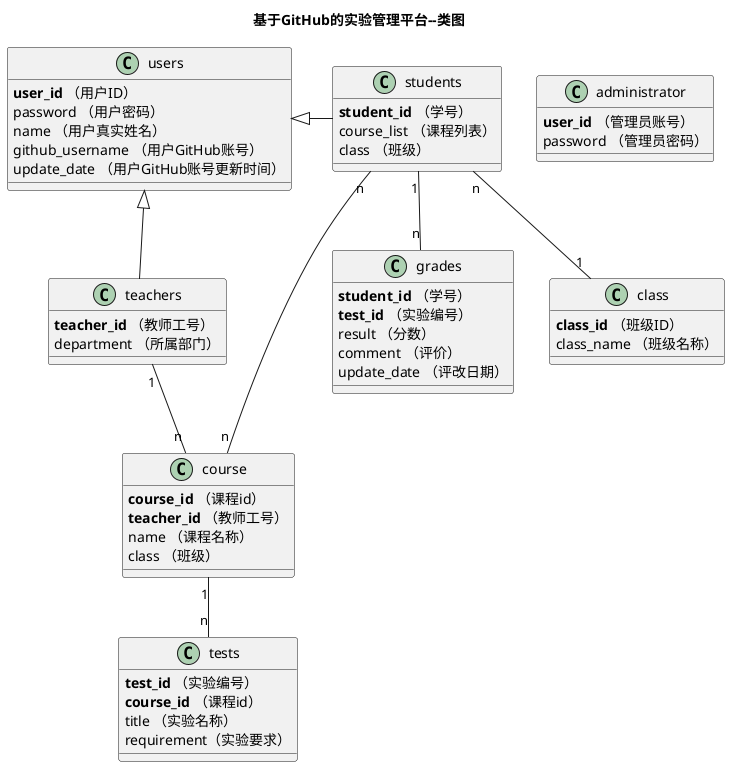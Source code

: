 @startuml
title 基于GitHub的实验管理平台--类图
class users {
    <b>user_id</b> （用户ID）
    password （用户密码）
    name （用户真实姓名）
    github_username （用户GitHub账号）
    update_date （用户GitHub账号更新时间）
}
class administrator {
    <b>user_id</b> （管理员账号）
    password （管理员密码）
}
class teachers{
    <b>teacher_id</b> （教师工号）
    department （所属部门）
}
class students{
    <b>student_id</b> （学号）
    course_list （课程列表）
    class （班级）
}

class course{
    <b>course_id</b> （课程id）
    <b>teacher_id</b> （教师工号）
    name （课程名称）
    class （班级）
}
users <|- students
users <|-- teachers

class grades {
    <b>student_id</b> （学号）
    <b>test_id</b> （实验编号）
    result （分数）
    comment （评价）
    update_date （评改日期）
}

class tests {
    <b>test_id</b> （实验编号）
    <b>course_id</b> （课程id）
    title （实验名称）
    requirement（实验要求）
}

class class {
    <b>class_id</b> （班级ID）
    class_name （班级名称）
}

teachers "1" -- "n"  course
students "n" -- "1"  class
students "n" -- "n"  course
students "1" -- "n"  grades
course "1" -- "n"  tests

@enduml